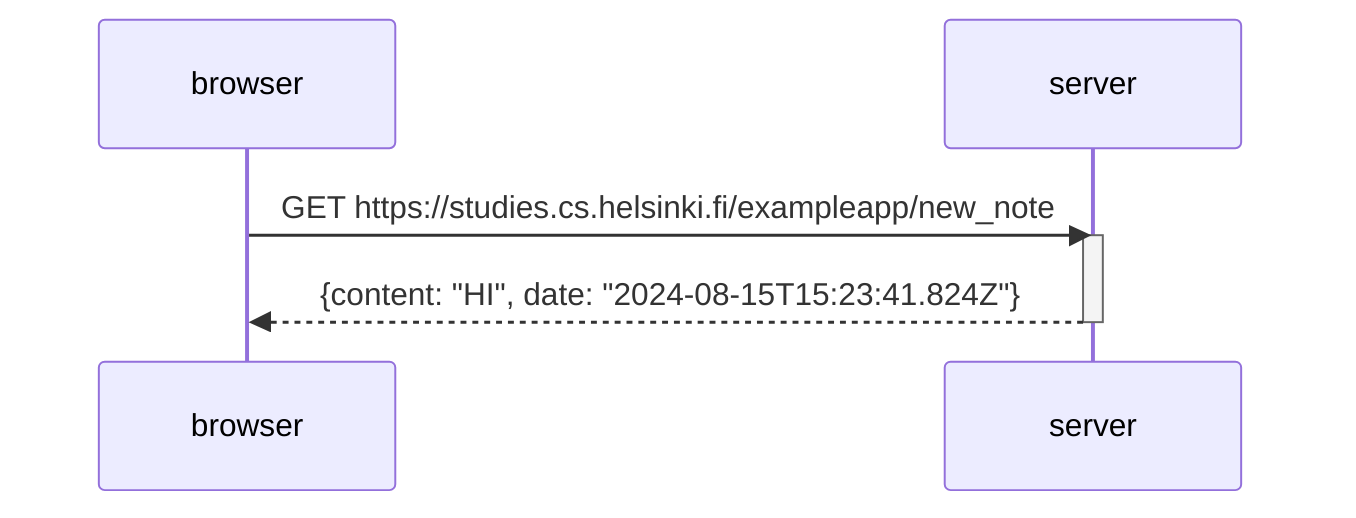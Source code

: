 sequenceDiagram
    participant browser
    participant server

    browser->>server: GET https://studies.cs.helsinki.fi/exampleapp/new_note
    activate server
    server-->>browser: {content: "HI", date: "2024-08-15T15:23:41.824Z"}
    deactivate server